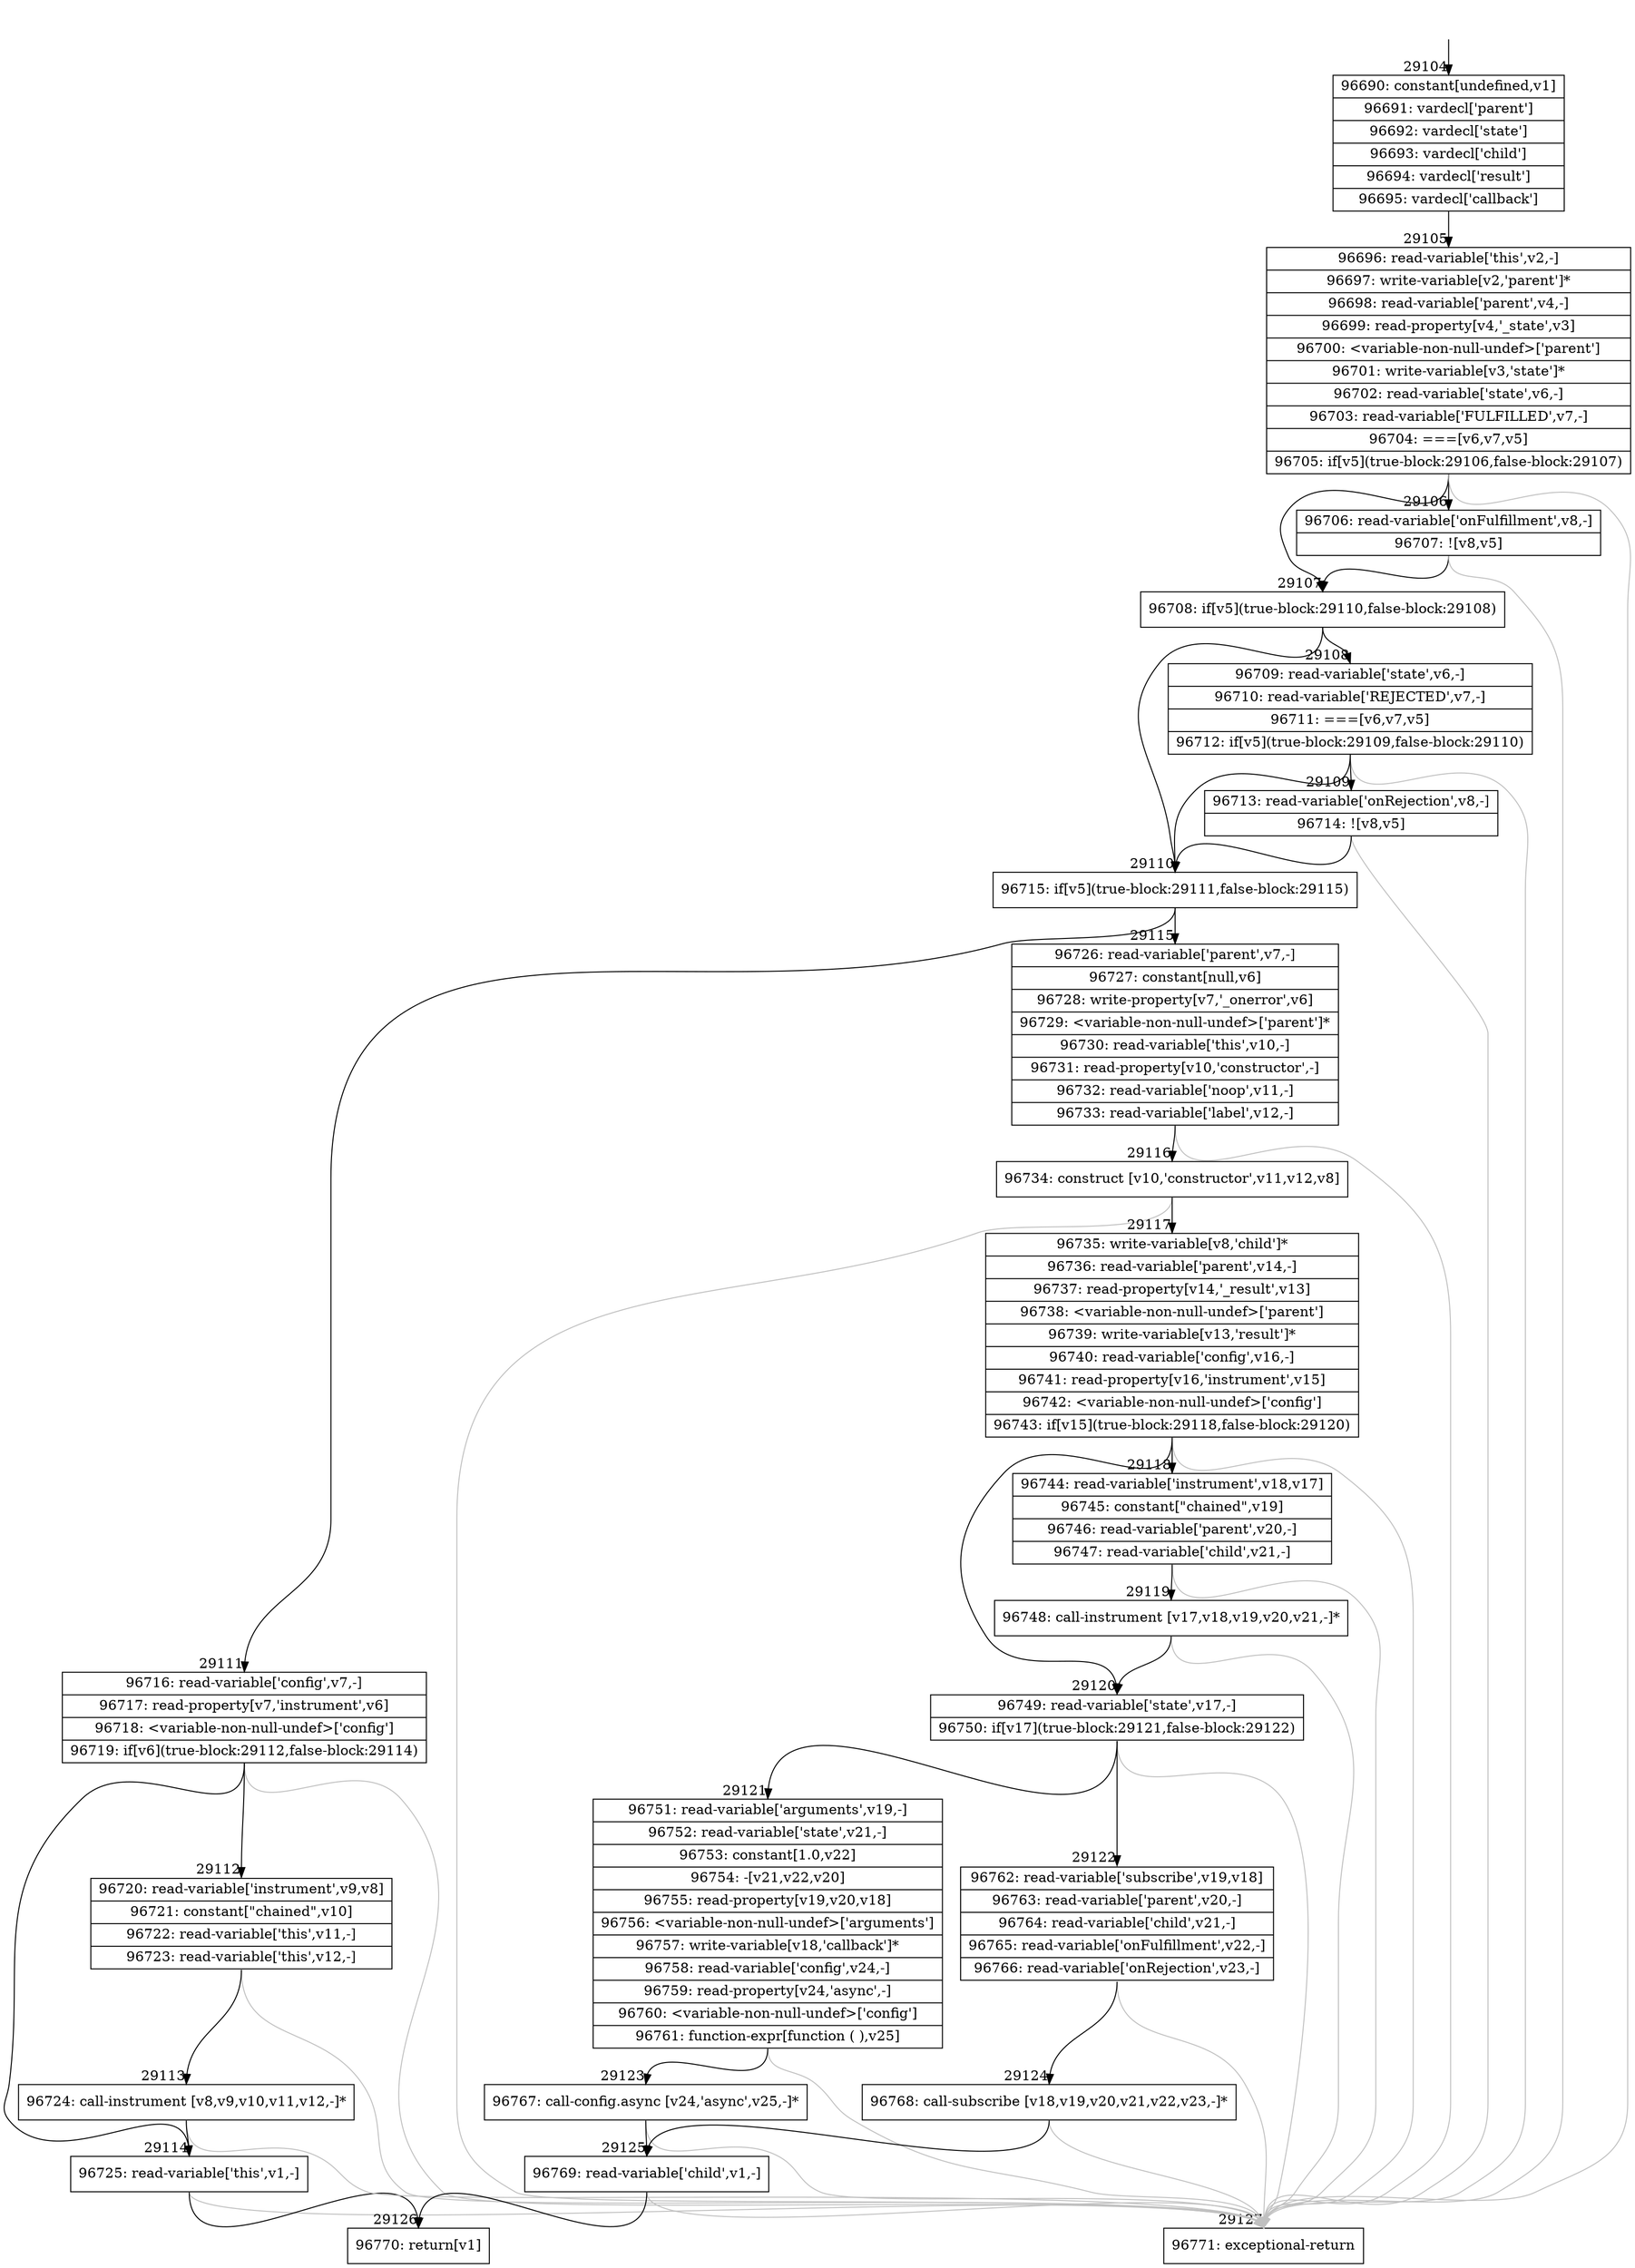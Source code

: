 digraph {
rankdir="TD"
BB_entry2573[shape=none,label=""];
BB_entry2573 -> BB29104 [tailport=s, headport=n, headlabel="    29104"]
BB29104 [shape=record label="{96690: constant[undefined,v1]|96691: vardecl['parent']|96692: vardecl['state']|96693: vardecl['child']|96694: vardecl['result']|96695: vardecl['callback']}" ] 
BB29104 -> BB29105 [tailport=s, headport=n, headlabel="      29105"]
BB29105 [shape=record label="{96696: read-variable['this',v2,-]|96697: write-variable[v2,'parent']*|96698: read-variable['parent',v4,-]|96699: read-property[v4,'_state',v3]|96700: \<variable-non-null-undef\>['parent']|96701: write-variable[v3,'state']*|96702: read-variable['state',v6,-]|96703: read-variable['FULFILLED',v7,-]|96704: ===[v6,v7,v5]|96705: if[v5](true-block:29106,false-block:29107)}" ] 
BB29105 -> BB29107 [tailport=s, headport=n, headlabel="      29107"]
BB29105 -> BB29106 [tailport=s, headport=n, headlabel="      29106"]
BB29105 -> BB29127 [tailport=s, headport=n, color=gray, headlabel="      29127"]
BB29106 [shape=record label="{96706: read-variable['onFulfillment',v8,-]|96707: ![v8,v5]}" ] 
BB29106 -> BB29107 [tailport=s, headport=n]
BB29106 -> BB29127 [tailport=s, headport=n, color=gray]
BB29107 [shape=record label="{96708: if[v5](true-block:29110,false-block:29108)}" ] 
BB29107 -> BB29110 [tailport=s, headport=n, headlabel="      29110"]
BB29107 -> BB29108 [tailport=s, headport=n, headlabel="      29108"]
BB29108 [shape=record label="{96709: read-variable['state',v6,-]|96710: read-variable['REJECTED',v7,-]|96711: ===[v6,v7,v5]|96712: if[v5](true-block:29109,false-block:29110)}" ] 
BB29108 -> BB29110 [tailport=s, headport=n]
BB29108 -> BB29109 [tailport=s, headport=n, headlabel="      29109"]
BB29108 -> BB29127 [tailport=s, headport=n, color=gray]
BB29109 [shape=record label="{96713: read-variable['onRejection',v8,-]|96714: ![v8,v5]}" ] 
BB29109 -> BB29110 [tailport=s, headport=n]
BB29109 -> BB29127 [tailport=s, headport=n, color=gray]
BB29110 [shape=record label="{96715: if[v5](true-block:29111,false-block:29115)}" ] 
BB29110 -> BB29111 [tailport=s, headport=n, headlabel="      29111"]
BB29110 -> BB29115 [tailport=s, headport=n, headlabel="      29115"]
BB29111 [shape=record label="{96716: read-variable['config',v7,-]|96717: read-property[v7,'instrument',v6]|96718: \<variable-non-null-undef\>['config']|96719: if[v6](true-block:29112,false-block:29114)}" ] 
BB29111 -> BB29112 [tailport=s, headport=n, headlabel="      29112"]
BB29111 -> BB29114 [tailport=s, headport=n, headlabel="      29114"]
BB29111 -> BB29127 [tailport=s, headport=n, color=gray]
BB29112 [shape=record label="{96720: read-variable['instrument',v9,v8]|96721: constant[\"chained\",v10]|96722: read-variable['this',v11,-]|96723: read-variable['this',v12,-]}" ] 
BB29112 -> BB29113 [tailport=s, headport=n, headlabel="      29113"]
BB29112 -> BB29127 [tailport=s, headport=n, color=gray]
BB29113 [shape=record label="{96724: call-instrument [v8,v9,v10,v11,v12,-]*}" ] 
BB29113 -> BB29114 [tailport=s, headport=n]
BB29113 -> BB29127 [tailport=s, headport=n, color=gray]
BB29114 [shape=record label="{96725: read-variable['this',v1,-]}" ] 
BB29114 -> BB29126 [tailport=s, headport=n, headlabel="      29126"]
BB29114 -> BB29127 [tailport=s, headport=n, color=gray]
BB29115 [shape=record label="{96726: read-variable['parent',v7,-]|96727: constant[null,v6]|96728: write-property[v7,'_onerror',v6]|96729: \<variable-non-null-undef\>['parent']*|96730: read-variable['this',v10,-]|96731: read-property[v10,'constructor',-]|96732: read-variable['noop',v11,-]|96733: read-variable['label',v12,-]}" ] 
BB29115 -> BB29116 [tailport=s, headport=n, headlabel="      29116"]
BB29115 -> BB29127 [tailport=s, headport=n, color=gray]
BB29116 [shape=record label="{96734: construct [v10,'constructor',v11,v12,v8]}" ] 
BB29116 -> BB29117 [tailport=s, headport=n, headlabel="      29117"]
BB29116 -> BB29127 [tailport=s, headport=n, color=gray]
BB29117 [shape=record label="{96735: write-variable[v8,'child']*|96736: read-variable['parent',v14,-]|96737: read-property[v14,'_result',v13]|96738: \<variable-non-null-undef\>['parent']|96739: write-variable[v13,'result']*|96740: read-variable['config',v16,-]|96741: read-property[v16,'instrument',v15]|96742: \<variable-non-null-undef\>['config']|96743: if[v15](true-block:29118,false-block:29120)}" ] 
BB29117 -> BB29118 [tailport=s, headport=n, headlabel="      29118"]
BB29117 -> BB29120 [tailport=s, headport=n, headlabel="      29120"]
BB29117 -> BB29127 [tailport=s, headport=n, color=gray]
BB29118 [shape=record label="{96744: read-variable['instrument',v18,v17]|96745: constant[\"chained\",v19]|96746: read-variable['parent',v20,-]|96747: read-variable['child',v21,-]}" ] 
BB29118 -> BB29119 [tailport=s, headport=n, headlabel="      29119"]
BB29118 -> BB29127 [tailport=s, headport=n, color=gray]
BB29119 [shape=record label="{96748: call-instrument [v17,v18,v19,v20,v21,-]*}" ] 
BB29119 -> BB29120 [tailport=s, headport=n]
BB29119 -> BB29127 [tailport=s, headport=n, color=gray]
BB29120 [shape=record label="{96749: read-variable['state',v17,-]|96750: if[v17](true-block:29121,false-block:29122)}" ] 
BB29120 -> BB29121 [tailport=s, headport=n, headlabel="      29121"]
BB29120 -> BB29122 [tailport=s, headport=n, headlabel="      29122"]
BB29120 -> BB29127 [tailport=s, headport=n, color=gray]
BB29121 [shape=record label="{96751: read-variable['arguments',v19,-]|96752: read-variable['state',v21,-]|96753: constant[1.0,v22]|96754: -[v21,v22,v20]|96755: read-property[v19,v20,v18]|96756: \<variable-non-null-undef\>['arguments']|96757: write-variable[v18,'callback']*|96758: read-variable['config',v24,-]|96759: read-property[v24,'async',-]|96760: \<variable-non-null-undef\>['config']|96761: function-expr[function ( ),v25]}" ] 
BB29121 -> BB29123 [tailport=s, headport=n, headlabel="      29123"]
BB29121 -> BB29127 [tailport=s, headport=n, color=gray]
BB29122 [shape=record label="{96762: read-variable['subscribe',v19,v18]|96763: read-variable['parent',v20,-]|96764: read-variable['child',v21,-]|96765: read-variable['onFulfillment',v22,-]|96766: read-variable['onRejection',v23,-]}" ] 
BB29122 -> BB29124 [tailport=s, headport=n, headlabel="      29124"]
BB29122 -> BB29127 [tailport=s, headport=n, color=gray]
BB29123 [shape=record label="{96767: call-config.async [v24,'async',v25,-]*}" ] 
BB29123 -> BB29125 [tailport=s, headport=n, headlabel="      29125"]
BB29123 -> BB29127 [tailport=s, headport=n, color=gray]
BB29124 [shape=record label="{96768: call-subscribe [v18,v19,v20,v21,v22,v23,-]*}" ] 
BB29124 -> BB29125 [tailport=s, headport=n]
BB29124 -> BB29127 [tailport=s, headport=n, color=gray]
BB29125 [shape=record label="{96769: read-variable['child',v1,-]}" ] 
BB29125 -> BB29126 [tailport=s, headport=n]
BB29125 -> BB29127 [tailport=s, headport=n, color=gray]
BB29126 [shape=record label="{96770: return[v1]}" ] 
BB29127 [shape=record label="{96771: exceptional-return}" ] 
//#$~ 52457
}
